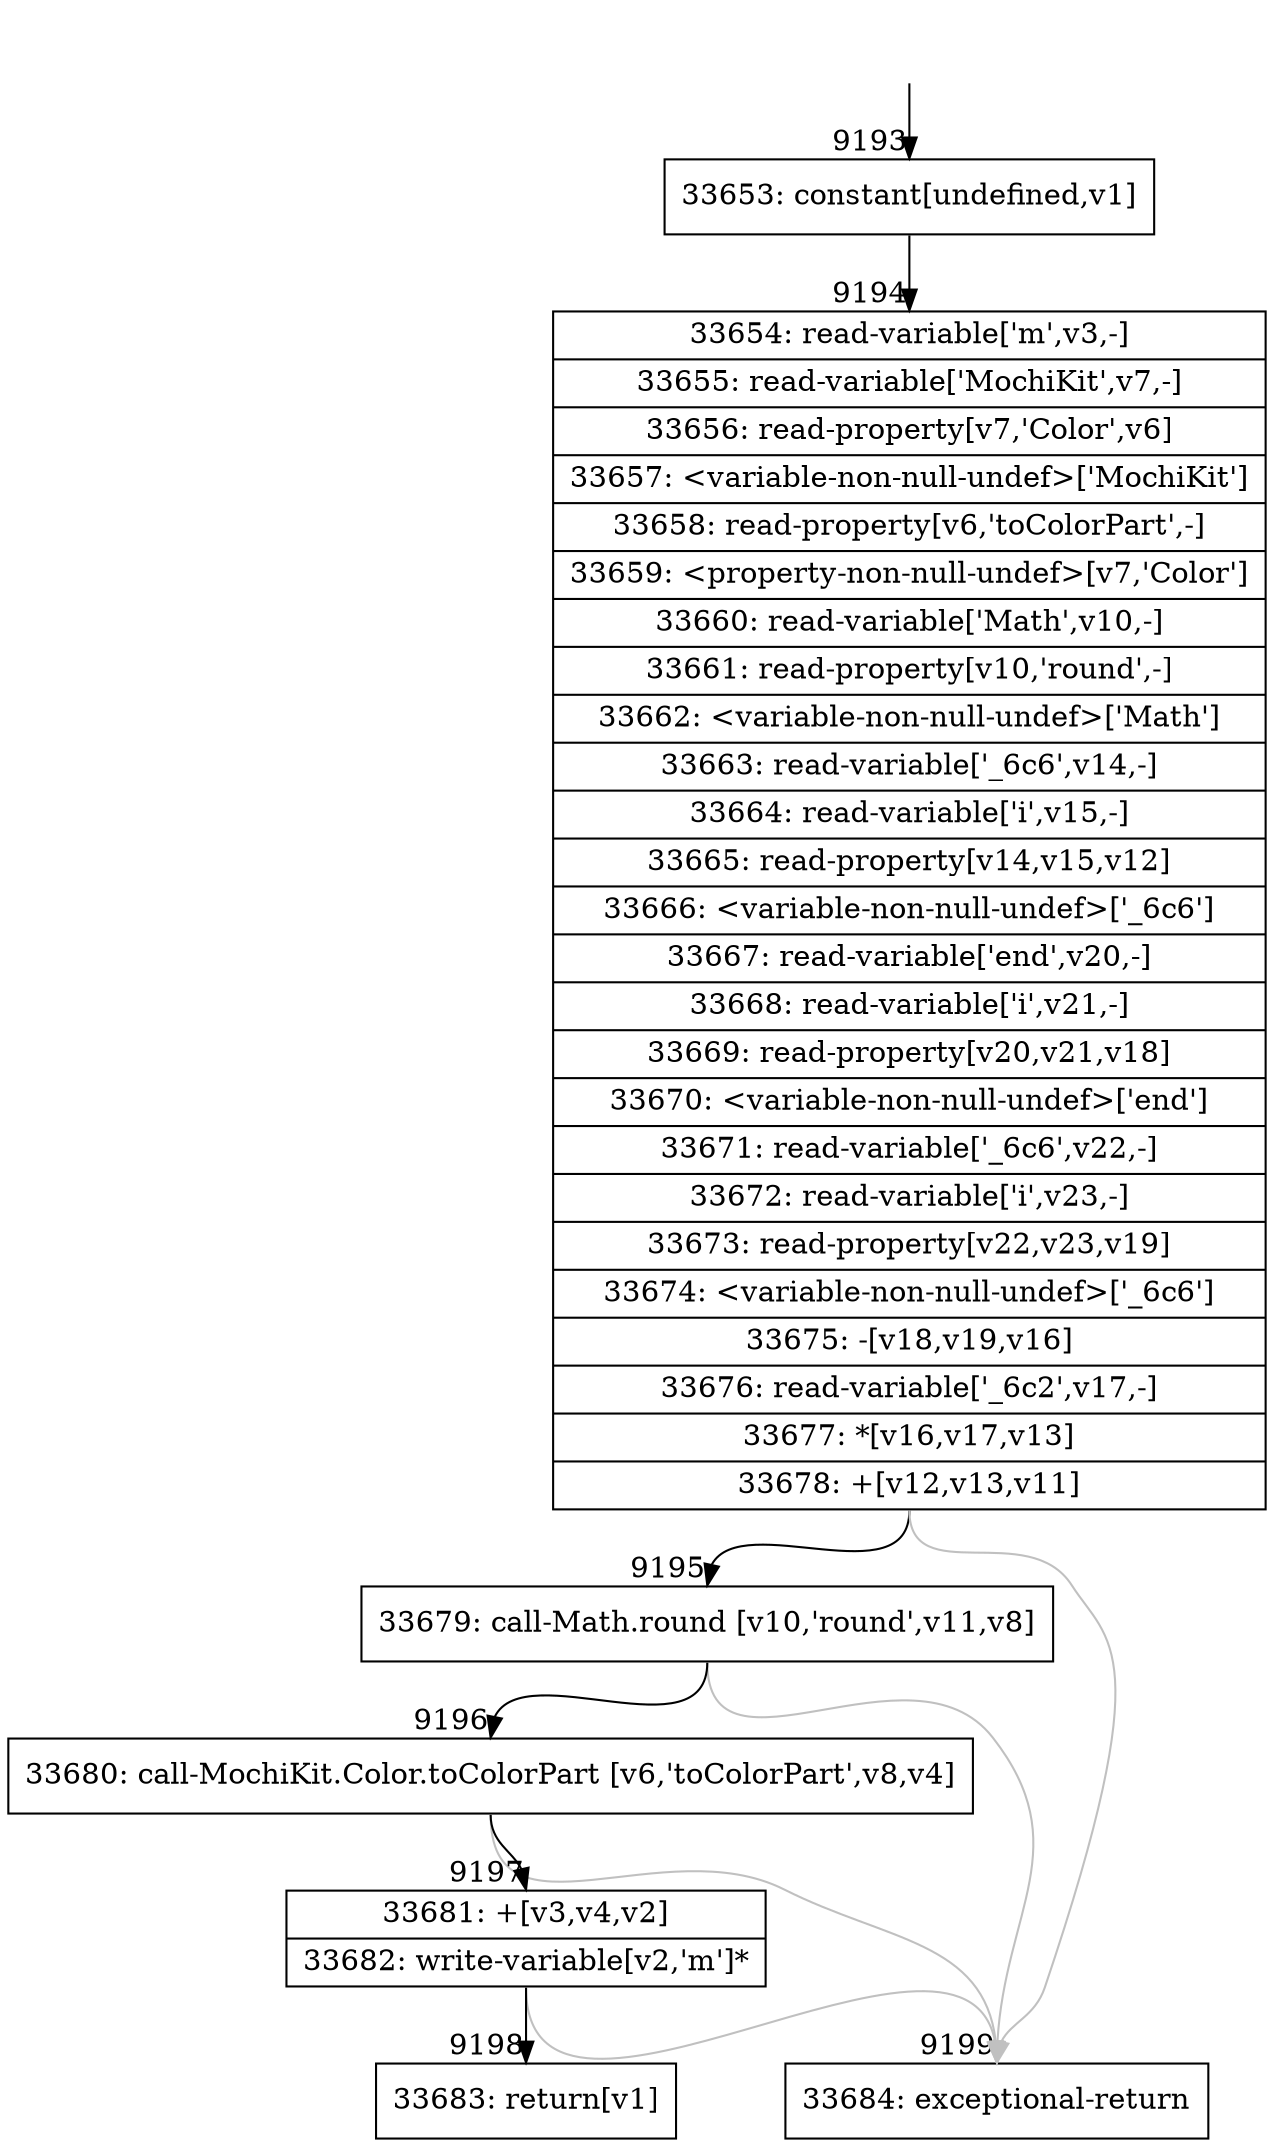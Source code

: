 digraph {
rankdir="TD"
BB_entry637[shape=none,label=""];
BB_entry637 -> BB9193 [tailport=s, headport=n, headlabel="    9193"]
BB9193 [shape=record label="{33653: constant[undefined,v1]}" ] 
BB9193 -> BB9194 [tailport=s, headport=n, headlabel="      9194"]
BB9194 [shape=record label="{33654: read-variable['m',v3,-]|33655: read-variable['MochiKit',v7,-]|33656: read-property[v7,'Color',v6]|33657: \<variable-non-null-undef\>['MochiKit']|33658: read-property[v6,'toColorPart',-]|33659: \<property-non-null-undef\>[v7,'Color']|33660: read-variable['Math',v10,-]|33661: read-property[v10,'round',-]|33662: \<variable-non-null-undef\>['Math']|33663: read-variable['_6c6',v14,-]|33664: read-variable['i',v15,-]|33665: read-property[v14,v15,v12]|33666: \<variable-non-null-undef\>['_6c6']|33667: read-variable['end',v20,-]|33668: read-variable['i',v21,-]|33669: read-property[v20,v21,v18]|33670: \<variable-non-null-undef\>['end']|33671: read-variable['_6c6',v22,-]|33672: read-variable['i',v23,-]|33673: read-property[v22,v23,v19]|33674: \<variable-non-null-undef\>['_6c6']|33675: -[v18,v19,v16]|33676: read-variable['_6c2',v17,-]|33677: *[v16,v17,v13]|33678: +[v12,v13,v11]}" ] 
BB9194 -> BB9195 [tailport=s, headport=n, headlabel="      9195"]
BB9194 -> BB9199 [tailport=s, headport=n, color=gray, headlabel="      9199"]
BB9195 [shape=record label="{33679: call-Math.round [v10,'round',v11,v8]}" ] 
BB9195 -> BB9196 [tailport=s, headport=n, headlabel="      9196"]
BB9195 -> BB9199 [tailport=s, headport=n, color=gray]
BB9196 [shape=record label="{33680: call-MochiKit.Color.toColorPart [v6,'toColorPart',v8,v4]}" ] 
BB9196 -> BB9197 [tailport=s, headport=n, headlabel="      9197"]
BB9196 -> BB9199 [tailport=s, headport=n, color=gray]
BB9197 [shape=record label="{33681: +[v3,v4,v2]|33682: write-variable[v2,'m']*}" ] 
BB9197 -> BB9198 [tailport=s, headport=n, headlabel="      9198"]
BB9197 -> BB9199 [tailport=s, headport=n, color=gray]
BB9198 [shape=record label="{33683: return[v1]}" ] 
BB9199 [shape=record label="{33684: exceptional-return}" ] 
//#$~ 6567
}
